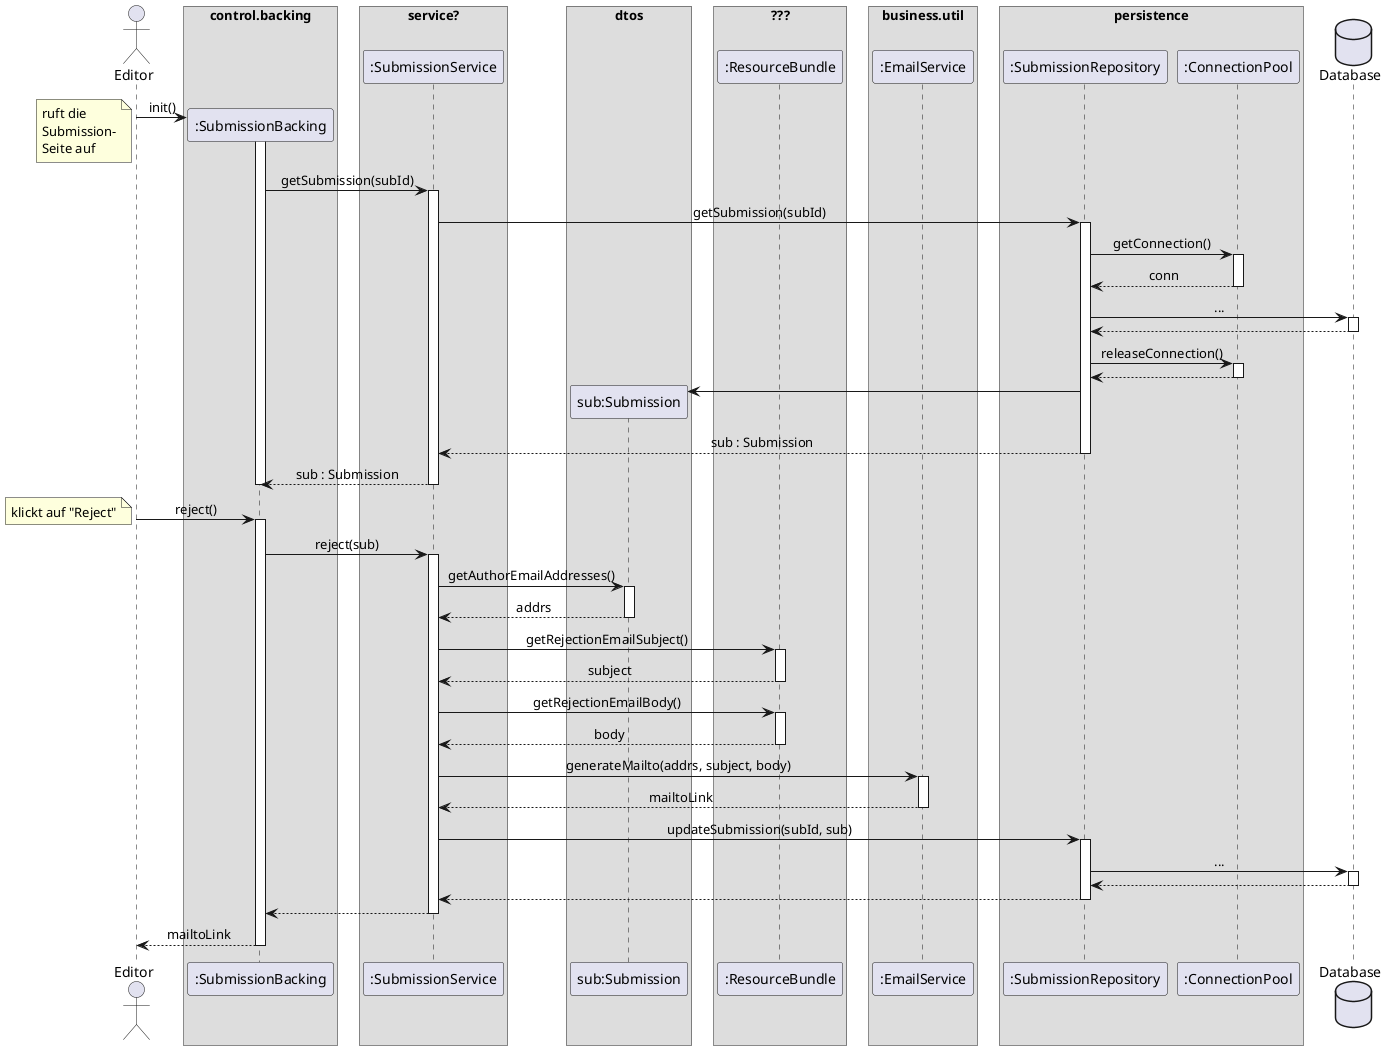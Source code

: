 @startuml
'https://plantuml.com/sequence-diagram

'!theme aws-orange
skinparam sequenceMessageAlign center
skinparam BoxPadding 10
'autonumber
'autoactivate on

actor Editor as editor
box "control.backing"
    participant ":SubmissionBacking" as subBacking
end box
box "service?"
    participant ":SubmissionService" as subService
end box
box "dtos"
    participant "sub:Submission" as sub
end box

box "???"
    participant ":ResourceBundle" as rscBundle
end box
box "business.util"
participant ":EmailService" as emailService
end box
box persistence
    participant ":SubmissionRepository" as subRepo
    participant ":ConnectionPool" as connPool
end box
database "Database" as db

editor -> subBacking ** : init()
note left
    ruft die
    Submission-
    Seite auf
end note
activate subBacking
        subBacking -> subService : getSubmission(subId)
        activate subService
            subService -> subRepo : getSubmission(subId)
            activate subRepo
                subRepo -> connPool : getConnection()
                activate connPool
                return conn
                subRepo -> db : ...
                activate db
                return
                subRepo -> connPool : releaseConnection()
                    activate connPool
                    return
                create sub
                subRepo -> sub
            return sub : Submission
        return sub : Submission
deactivate subBacking

editor -> subBacking : reject()
note left
    klickt auf "Reject"
end note
activate subBacking
    subBacking -> subService : reject(sub)
    activate subService
        subService -> sub : getAuthorEmailAddresses()
        activate sub
        return addrs
        subService -> rscBundle : getRejectionEmailSubject()
        activate rscBundle
        return subject
        subService -> rscBundle : getRejectionEmailBody()
        activate rscBundle
        return body

        subService -> emailService : generateMailto(addrs, subject, body)
        activate emailService
        return mailtoLink

        subService -> subRepo : updateSubmission(subId, sub)
        activate subRepo
            subRepo -> db : ...
            activate db
            return
        return
    return

return mailtoLink


@enduml
